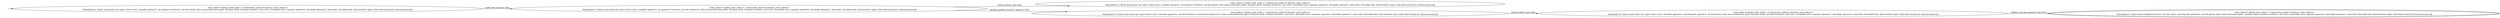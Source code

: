 digraph {
rankdir="LR"
s0[label="state_index=0 global_state_index = 0 abstraction_index=0 abstract_state_index=0
State(index=0, fluent atoms=[(at nut1 gate), (loose nut1), (useable spanner1), (at spanner1 location1), (at bob shed)], static atoms=[(location gate), (location shed), (location location1), (nut nut1), (locatable nut1), (spanner spanner1), (locatable spanner1), (man bob), (locatable bob), (link location1 gate), (link shed location1)], derived atoms=[])
"]
s1[label="state_index=1 global_state_index = 1 abstraction_index=0 abstract_state_index=1
State(index=1, fluent atoms=[(at nut1 gate), (loose nut1), (useable spanner1), (at spanner1 location1), (at bob location1)], static atoms=[(location gate), (location shed), (location location1), (nut nut1), (locatable nut1), (spanner spanner1), (locatable spanner1), (man bob), (locatable bob), (link location1 gate), (link shed location1)], derived atoms=[])
"]
s2[label="state_index=2 global_state_index = 2 abstraction_index=0 abstract_state_index=2
State(index=2, fluent atoms=[(at nut1 gate), (loose nut1), (useable spanner1), (at spanner1 location1), (at bob gate)], static atoms=[(location gate), (location shed), (location location1), (nut nut1), (locatable nut1), (spanner spanner1), (locatable spanner1), (man bob), (locatable bob), (link location1 gate), (link shed location1)], derived atoms=[])
"]
s3[label="state_index=3 global_state_index = 3 abstraction_index=0 abstract_state_index=3
State(index=3, fluent atoms=[(at nut1 gate), (loose nut1), (useable spanner1), (at bob location1), (carrying bob spanner1)], static atoms=[(location gate), (location shed), (location location1), (nut nut1), (locatable nut1), (spanner spanner1), (locatable spanner1), (man bob), (locatable bob), (link location1 gate), (link shed location1)], derived atoms=[])
"]
s4[label="state_index=4 global_state_index = 4 abstraction_index=0 abstract_state_index=4
State(index=4, fluent atoms=[(at nut1 gate), (loose nut1), (useable spanner1), (carrying bob spanner1), (at bob gate)], static atoms=[(location gate), (location shed), (location location1), (nut nut1), (locatable nut1), (spanner spanner1), (locatable spanner1), (man bob), (locatable bob), (link location1 gate), (link shed location1)], derived atoms=[])
"]
s5[peripheries=2,label="state_index=5 global_state_index = 5 abstraction_index=0 abstract_state_index=5
State(index=5, fluent atoms=[(tightened nut1), (at nut1 gate), (carrying bob spanner1), (at bob gate)], static atoms=[(location gate), (location shed), (location location1), (nut nut1), (locatable nut1), (spanner spanner1), (locatable spanner1), (man bob), (locatable bob), (link location1 gate), (link shed location1)], derived atoms=[])
"]
Dangling [ label = "", style = invis ]
{ rank = same; Dangling }
Dangling -> s0
{ rank = same; s2}
{ rank = same; s0}
{ rank = same; s1}
{ rank = same; s3}
{ rank = same; s4}
{ rank = same; s5}
s0->s1 [label="(walk shed location1 bob)
"]
s1->s2 [label="(walk location1 gate bob)
"]
s1->s3 [label="(pickup_spanner location1 spanner1 bob)
"]
s3->s4 [label="(walk location1 gate bob)
"]
s4->s5 [label="(tighten_nut gate spanner1 bob nut1)
"]
}
